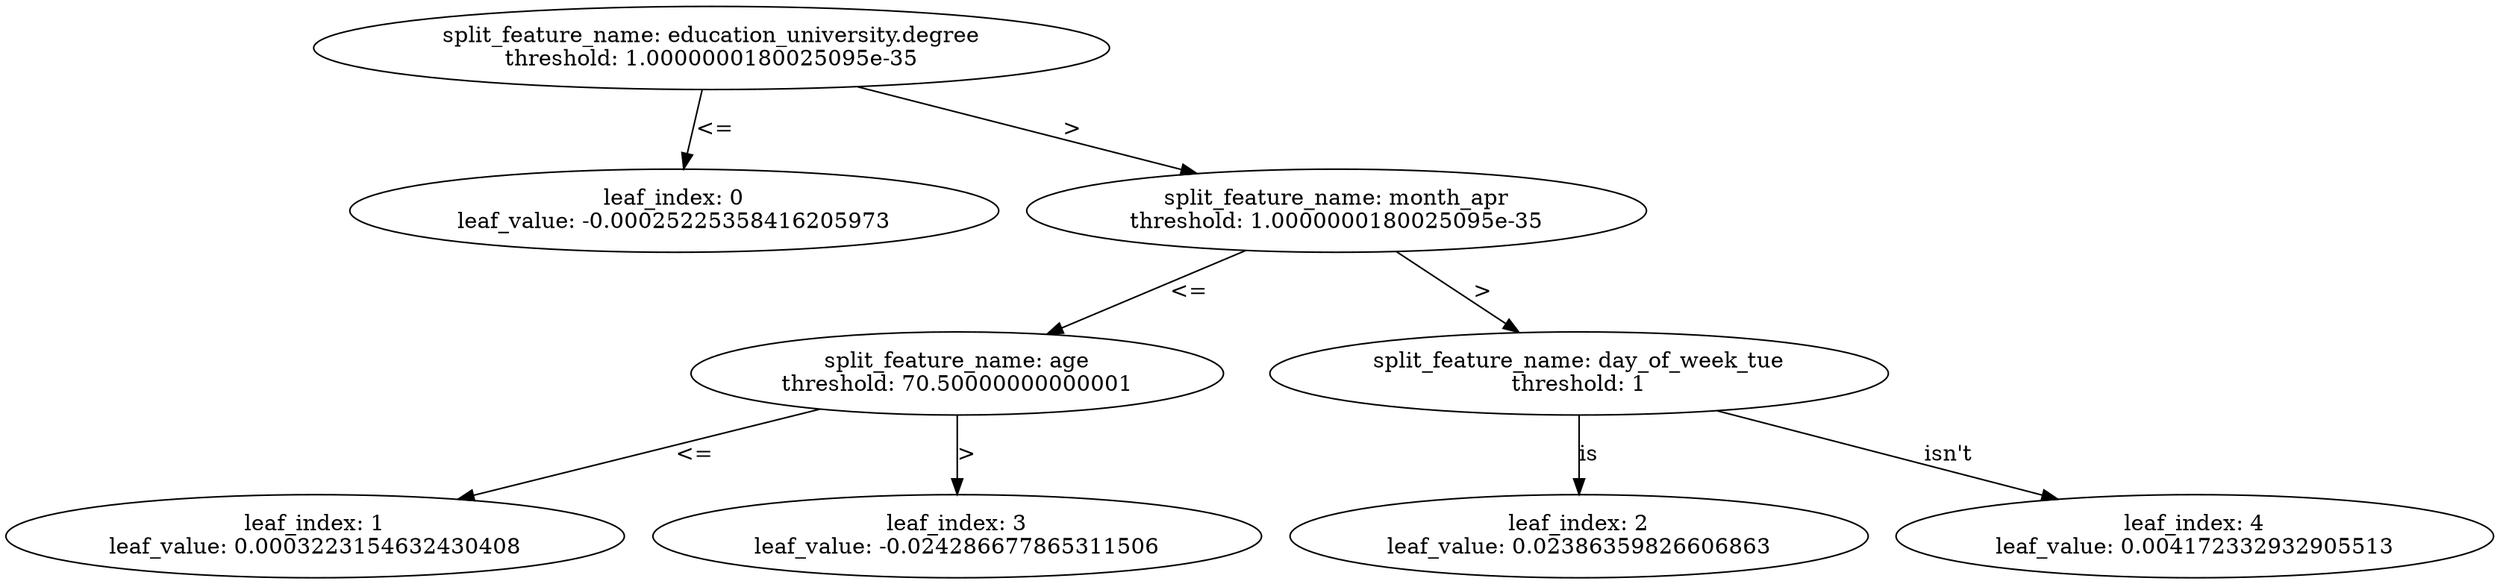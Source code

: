 digraph Tree84 {
	split0 [label="split_feature_name: education_university.degree\nthreshold: 1.0000000180025095e-35"]
	leaf0 [label="leaf_index: 0\nleaf_value: -0.00025225358416205973"]
	split0 -> leaf0 [label="<="]
	split1 [label="split_feature_name: month_apr\nthreshold: 1.0000000180025095e-35"]
	split2 [label="split_feature_name: age\nthreshold: 70.50000000000001"]
	leaf1 [label="leaf_index: 1\nleaf_value: 0.0003223154632430408"]
	split2 -> leaf1 [label="<="]
	leaf3 [label="leaf_index: 3\nleaf_value: -0.024286677865311506"]
	split2 -> leaf3 [label=">"]
	split1 -> split2 [label="<="]
	split3 [label="split_feature_name: day_of_week_tue\nthreshold: 1"]
	leaf2 [label="leaf_index: 2\nleaf_value: 0.02386359826606863"]
	split3 -> leaf2 [label=is]
	leaf4 [label="leaf_index: 4\nleaf_value: 0.004172332932905513"]
	split3 -> leaf4 [label="isn't"]
	split1 -> split3 [label=">"]
	split0 -> split1 [label=">"]
}
